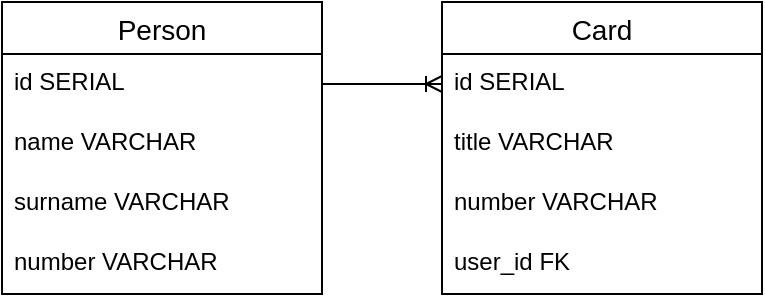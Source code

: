 <mxfile version="21.3.2" type="device">
  <diagram name="Страница 1" id="epncVtruDRhREudlwZau">
    <mxGraphModel dx="1422" dy="774" grid="1" gridSize="10" guides="1" tooltips="1" connect="1" arrows="1" fold="1" page="1" pageScale="1" pageWidth="827" pageHeight="1169" math="0" shadow="0">
      <root>
        <mxCell id="0" />
        <mxCell id="1" parent="0" />
        <mxCell id="YVb_jwTsKEZv0ufpRAcS-14" value="Person" style="swimlane;fontStyle=0;childLayout=stackLayout;horizontal=1;startSize=26;horizontalStack=0;resizeParent=1;resizeParentMax=0;resizeLast=0;collapsible=1;marginBottom=0;align=center;fontSize=14;" vertex="1" parent="1">
          <mxGeometry x="170" y="450" width="160" height="146" as="geometry" />
        </mxCell>
        <mxCell id="YVb_jwTsKEZv0ufpRAcS-15" value="id SERIAL" style="text;strokeColor=none;fillColor=none;spacingLeft=4;spacingRight=4;overflow=hidden;rotatable=0;points=[[0,0.5],[1,0.5]];portConstraint=eastwest;fontSize=12;whiteSpace=wrap;html=1;" vertex="1" parent="YVb_jwTsKEZv0ufpRAcS-14">
          <mxGeometry y="26" width="160" height="30" as="geometry" />
        </mxCell>
        <mxCell id="YVb_jwTsKEZv0ufpRAcS-16" value="name VARCHAR&lt;span style=&quot;white-space: pre;&quot;&gt;	&lt;/span&gt;" style="text;strokeColor=none;fillColor=none;spacingLeft=4;spacingRight=4;overflow=hidden;rotatable=0;points=[[0,0.5],[1,0.5]];portConstraint=eastwest;fontSize=12;whiteSpace=wrap;html=1;" vertex="1" parent="YVb_jwTsKEZv0ufpRAcS-14">
          <mxGeometry y="56" width="160" height="30" as="geometry" />
        </mxCell>
        <mxCell id="YVb_jwTsKEZv0ufpRAcS-17" value="surname VARCHAR" style="text;strokeColor=none;fillColor=none;spacingLeft=4;spacingRight=4;overflow=hidden;rotatable=0;points=[[0,0.5],[1,0.5]];portConstraint=eastwest;fontSize=12;whiteSpace=wrap;html=1;" vertex="1" parent="YVb_jwTsKEZv0ufpRAcS-14">
          <mxGeometry y="86" width="160" height="30" as="geometry" />
        </mxCell>
        <mxCell id="YVb_jwTsKEZv0ufpRAcS-23" value="number VARCHAR" style="text;strokeColor=none;fillColor=none;spacingLeft=4;spacingRight=4;overflow=hidden;rotatable=0;points=[[0,0.5],[1,0.5]];portConstraint=eastwest;fontSize=12;whiteSpace=wrap;html=1;" vertex="1" parent="YVb_jwTsKEZv0ufpRAcS-14">
          <mxGeometry y="116" width="160" height="30" as="geometry" />
        </mxCell>
        <mxCell id="YVb_jwTsKEZv0ufpRAcS-18" value="Card" style="swimlane;fontStyle=0;childLayout=stackLayout;horizontal=1;startSize=26;horizontalStack=0;resizeParent=1;resizeParentMax=0;resizeLast=0;collapsible=1;marginBottom=0;align=center;fontSize=14;" vertex="1" parent="1">
          <mxGeometry x="390" y="450" width="160" height="146" as="geometry" />
        </mxCell>
        <mxCell id="YVb_jwTsKEZv0ufpRAcS-19" value="id SERIAL" style="text;strokeColor=none;fillColor=none;spacingLeft=4;spacingRight=4;overflow=hidden;rotatable=0;points=[[0,0.5],[1,0.5]];portConstraint=eastwest;fontSize=12;whiteSpace=wrap;html=1;" vertex="1" parent="YVb_jwTsKEZv0ufpRAcS-18">
          <mxGeometry y="26" width="160" height="30" as="geometry" />
        </mxCell>
        <mxCell id="YVb_jwTsKEZv0ufpRAcS-20" value="title VARCHAR" style="text;strokeColor=none;fillColor=none;spacingLeft=4;spacingRight=4;overflow=hidden;rotatable=0;points=[[0,0.5],[1,0.5]];portConstraint=eastwest;fontSize=12;whiteSpace=wrap;html=1;" vertex="1" parent="YVb_jwTsKEZv0ufpRAcS-18">
          <mxGeometry y="56" width="160" height="30" as="geometry" />
        </mxCell>
        <mxCell id="YVb_jwTsKEZv0ufpRAcS-21" value="number VARCHAR" style="text;strokeColor=none;fillColor=none;spacingLeft=4;spacingRight=4;overflow=hidden;rotatable=0;points=[[0,0.5],[1,0.5]];portConstraint=eastwest;fontSize=12;whiteSpace=wrap;html=1;" vertex="1" parent="YVb_jwTsKEZv0ufpRAcS-18">
          <mxGeometry y="86" width="160" height="30" as="geometry" />
        </mxCell>
        <mxCell id="YVb_jwTsKEZv0ufpRAcS-24" value="user_id FK" style="text;strokeColor=none;fillColor=none;spacingLeft=4;spacingRight=4;overflow=hidden;rotatable=0;points=[[0,0.5],[1,0.5]];portConstraint=eastwest;fontSize=12;whiteSpace=wrap;html=1;" vertex="1" parent="YVb_jwTsKEZv0ufpRAcS-18">
          <mxGeometry y="116" width="160" height="30" as="geometry" />
        </mxCell>
        <mxCell id="YVb_jwTsKEZv0ufpRAcS-26" value="" style="edgeStyle=entityRelationEdgeStyle;fontSize=12;html=1;endArrow=ERoneToMany;rounded=0;entryX=0;entryY=0.5;entryDx=0;entryDy=0;exitX=1;exitY=0.5;exitDx=0;exitDy=0;" edge="1" parent="1" source="YVb_jwTsKEZv0ufpRAcS-15" target="YVb_jwTsKEZv0ufpRAcS-19">
          <mxGeometry width="100" height="100" relative="1" as="geometry">
            <mxPoint x="390" y="590" as="sourcePoint" />
            <mxPoint x="490" y="490" as="targetPoint" />
          </mxGeometry>
        </mxCell>
      </root>
    </mxGraphModel>
  </diagram>
</mxfile>
